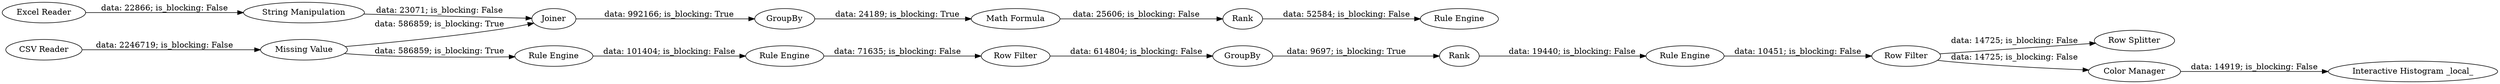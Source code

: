digraph {
	"-2621430357505945558_2119" [label="Rule Engine"]
	"-2621430357505945558_2112" [label="Row Filter"]
	"-2621430357505945558_2114" [label="Rule Engine"]
	"-2621430357505945558_2113" [label="Rule Engine"]
	"-2621430357505945558_2118" [label="Row Splitter"]
	"-2621430357505945558_2109" [label="Color Manager"]
	"-2621430357505945558_2" [label="Excel Reader"]
	"-2621430357505945558_3" [label="String Manipulation"]
	"-2621430357505945558_4" [label="Missing Value"]
	"-2621430357505945558_8" [label="Rule Engine"]
	"-2621430357505945558_5" [label=GroupBy]
	"-2621430357505945558_2115" [label=GroupBy]
	"-2621430357505945558_9" [label="Interactive Histogram _local_"]
	"-2621430357505945558_2111" [label=Joiner]
	"-2621430357505945558_2117" [label=Rank]
	"-2621430357505945558_2110" [label="Row Filter"]
	"-2621430357505945558_7" [label=Rank]
	"-2621430357505945558_1" [label="CSV Reader"]
	"-2621430357505945558_2116" [label="Math Formula"]
	"-2621430357505945558_5" -> "-2621430357505945558_7" [label="data: 9697; is_blocking: True"]
	"-2621430357505945558_8" -> "-2621430357505945558_2112" [label="data: 10451; is_blocking: False"]
	"-2621430357505945558_2115" -> "-2621430357505945558_2116" [label="data: 24189; is_blocking: True"]
	"-2621430357505945558_2111" -> "-2621430357505945558_2115" [label="data: 992166; is_blocking: True"]
	"-2621430357505945558_2110" -> "-2621430357505945558_5" [label="data: 614804; is_blocking: False"]
	"-2621430357505945558_2113" -> "-2621430357505945558_2114" [label="data: 101404; is_blocking: False"]
	"-2621430357505945558_3" -> "-2621430357505945558_2111" [label="data: 23071; is_blocking: False"]
	"-2621430357505945558_4" -> "-2621430357505945558_2113" [label="data: 586859; is_blocking: True"]
	"-2621430357505945558_2112" -> "-2621430357505945558_2109" [label="data: 14725; is_blocking: False"]
	"-2621430357505945558_2116" -> "-2621430357505945558_2117" [label="data: 25606; is_blocking: False"]
	"-2621430357505945558_2112" -> "-2621430357505945558_2118" [label="data: 14725; is_blocking: False"]
	"-2621430357505945558_2" -> "-2621430357505945558_3" [label="data: 22866; is_blocking: False"]
	"-2621430357505945558_2114" -> "-2621430357505945558_2110" [label="data: 71635; is_blocking: False"]
	"-2621430357505945558_7" -> "-2621430357505945558_8" [label="data: 19440; is_blocking: False"]
	"-2621430357505945558_2109" -> "-2621430357505945558_9" [label="data: 14919; is_blocking: False"]
	"-2621430357505945558_2117" -> "-2621430357505945558_2119" [label="data: 52584; is_blocking: False"]
	"-2621430357505945558_4" -> "-2621430357505945558_2111" [label="data: 586859; is_blocking: True"]
	"-2621430357505945558_1" -> "-2621430357505945558_4" [label="data: 2246719; is_blocking: False"]
	rankdir=LR
}
